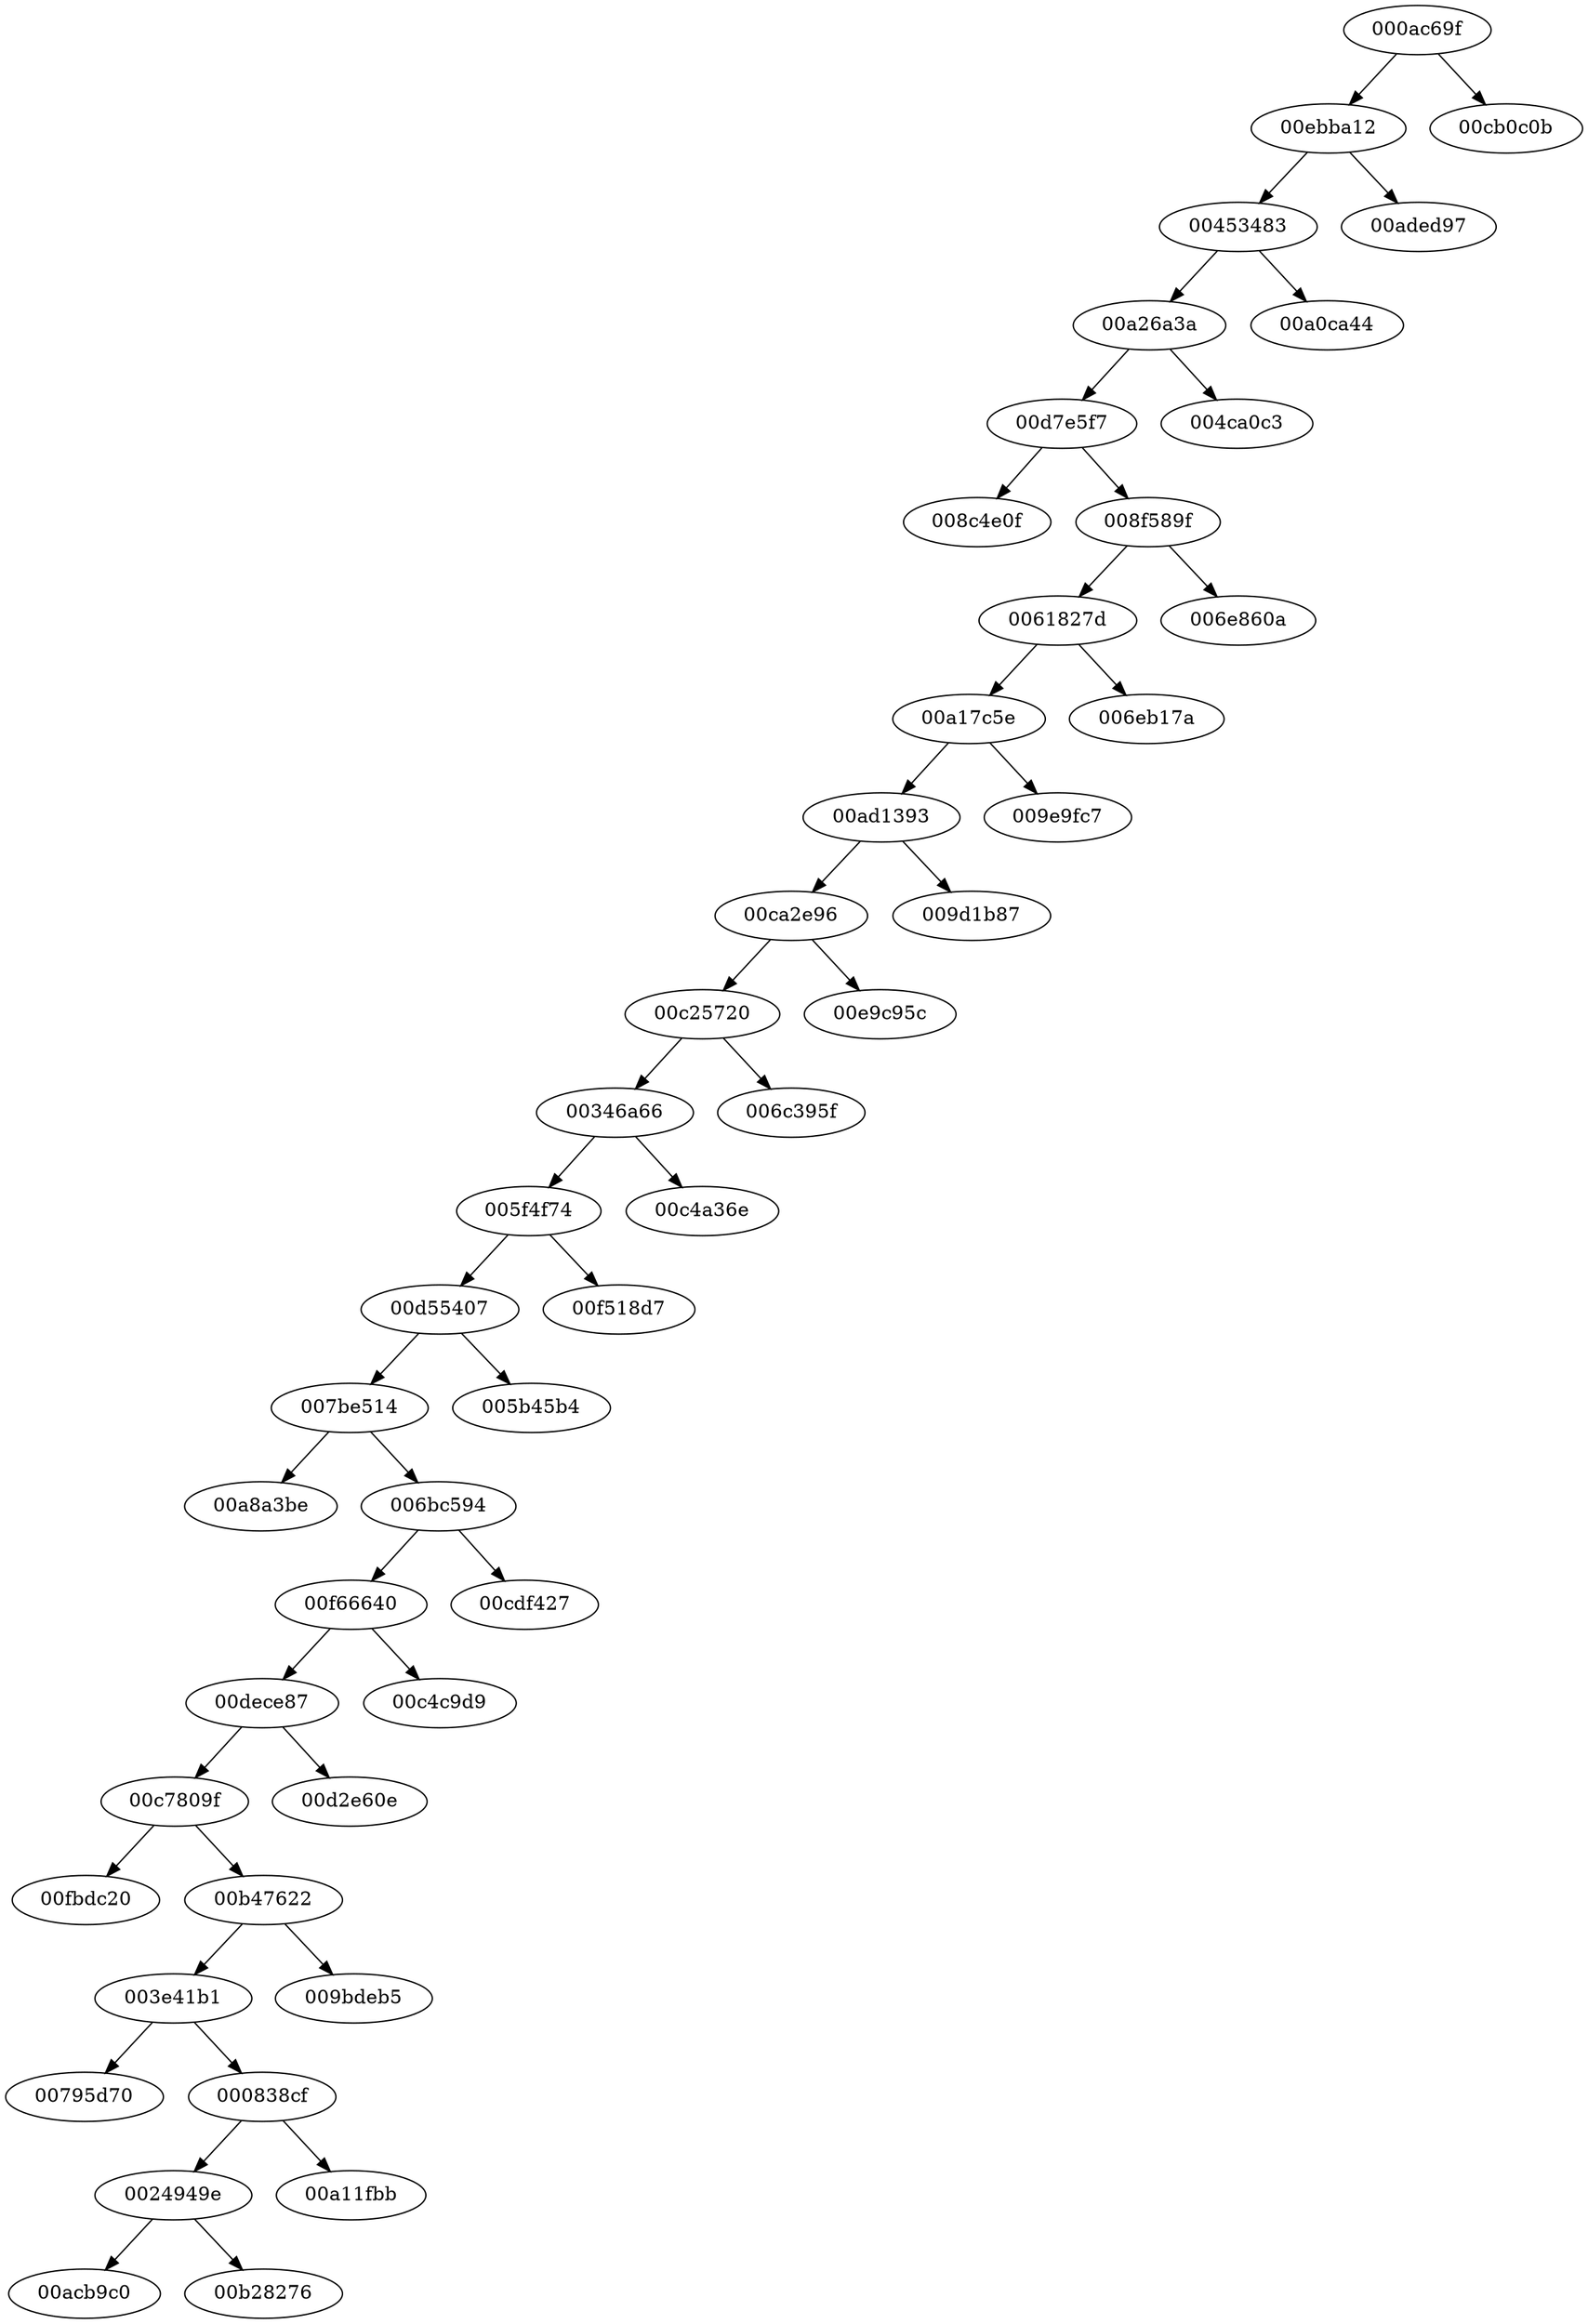 
    digraph G {
      "00dece87" -> "00c7809f";
"00ad1393" -> "00ca2e96";
"00a26a3a" -> "00d7e5f7";
"00f66640" -> "00dece87";
"0061827d" -> "00a17c5e";
"000ac69f" -> "00ebba12";
"00346a66" -> "005f4f74";
"00dece87" -> "00d2e60e";
"00c25720" -> "006c395f";
"007be514" -> "00a8a3be";
"00d55407" -> "005b45b4";
"00453483" -> "00a0ca44";
"00d7e5f7" -> "008c4e0f";
"00d7e5f7" -> "008f589f";
"0024949e" -> "00acb9c0";
"006bc594" -> "00f66640";
"0024949e" -> "00b28276";
"00a26a3a" -> "004ca0c3";
"003e41b1" -> "00795d70";
"00ad1393" -> "009d1b87";
"000ac69f" -> "00cb0c0b";
"00a17c5e" -> "009e9fc7";
"006bc594" -> "00cdf427";
"00f66640" -> "00c4c9d9";
"00453483" -> "00a26a3a";
"005f4f74" -> "00f518d7";
"00a17c5e" -> "00ad1393";
"005f4f74" -> "00d55407";
"00c7809f" -> "00fbdc20";
"008f589f" -> "006e860a";
"0061827d" -> "006eb17a";
"003e41b1" -> "000838cf";
"007be514" -> "006bc594";
"00ca2e96" -> "00e9c95c";
"00c25720" -> "00346a66";
"00346a66" -> "00c4a36e";
"000838cf" -> "00a11fbb";
"00ebba12" -> "00aded97";
"00ebba12" -> "00453483";
"00ca2e96" -> "00c25720";
"008f589f" -> "0061827d";
"00b47622" -> "003e41b1";
"00b47622" -> "009bdeb5";
"000ac69f";
"000838cf" -> "0024949e";
"00d55407" -> "007be514";
"00c7809f" -> "00b47622";
    }
    